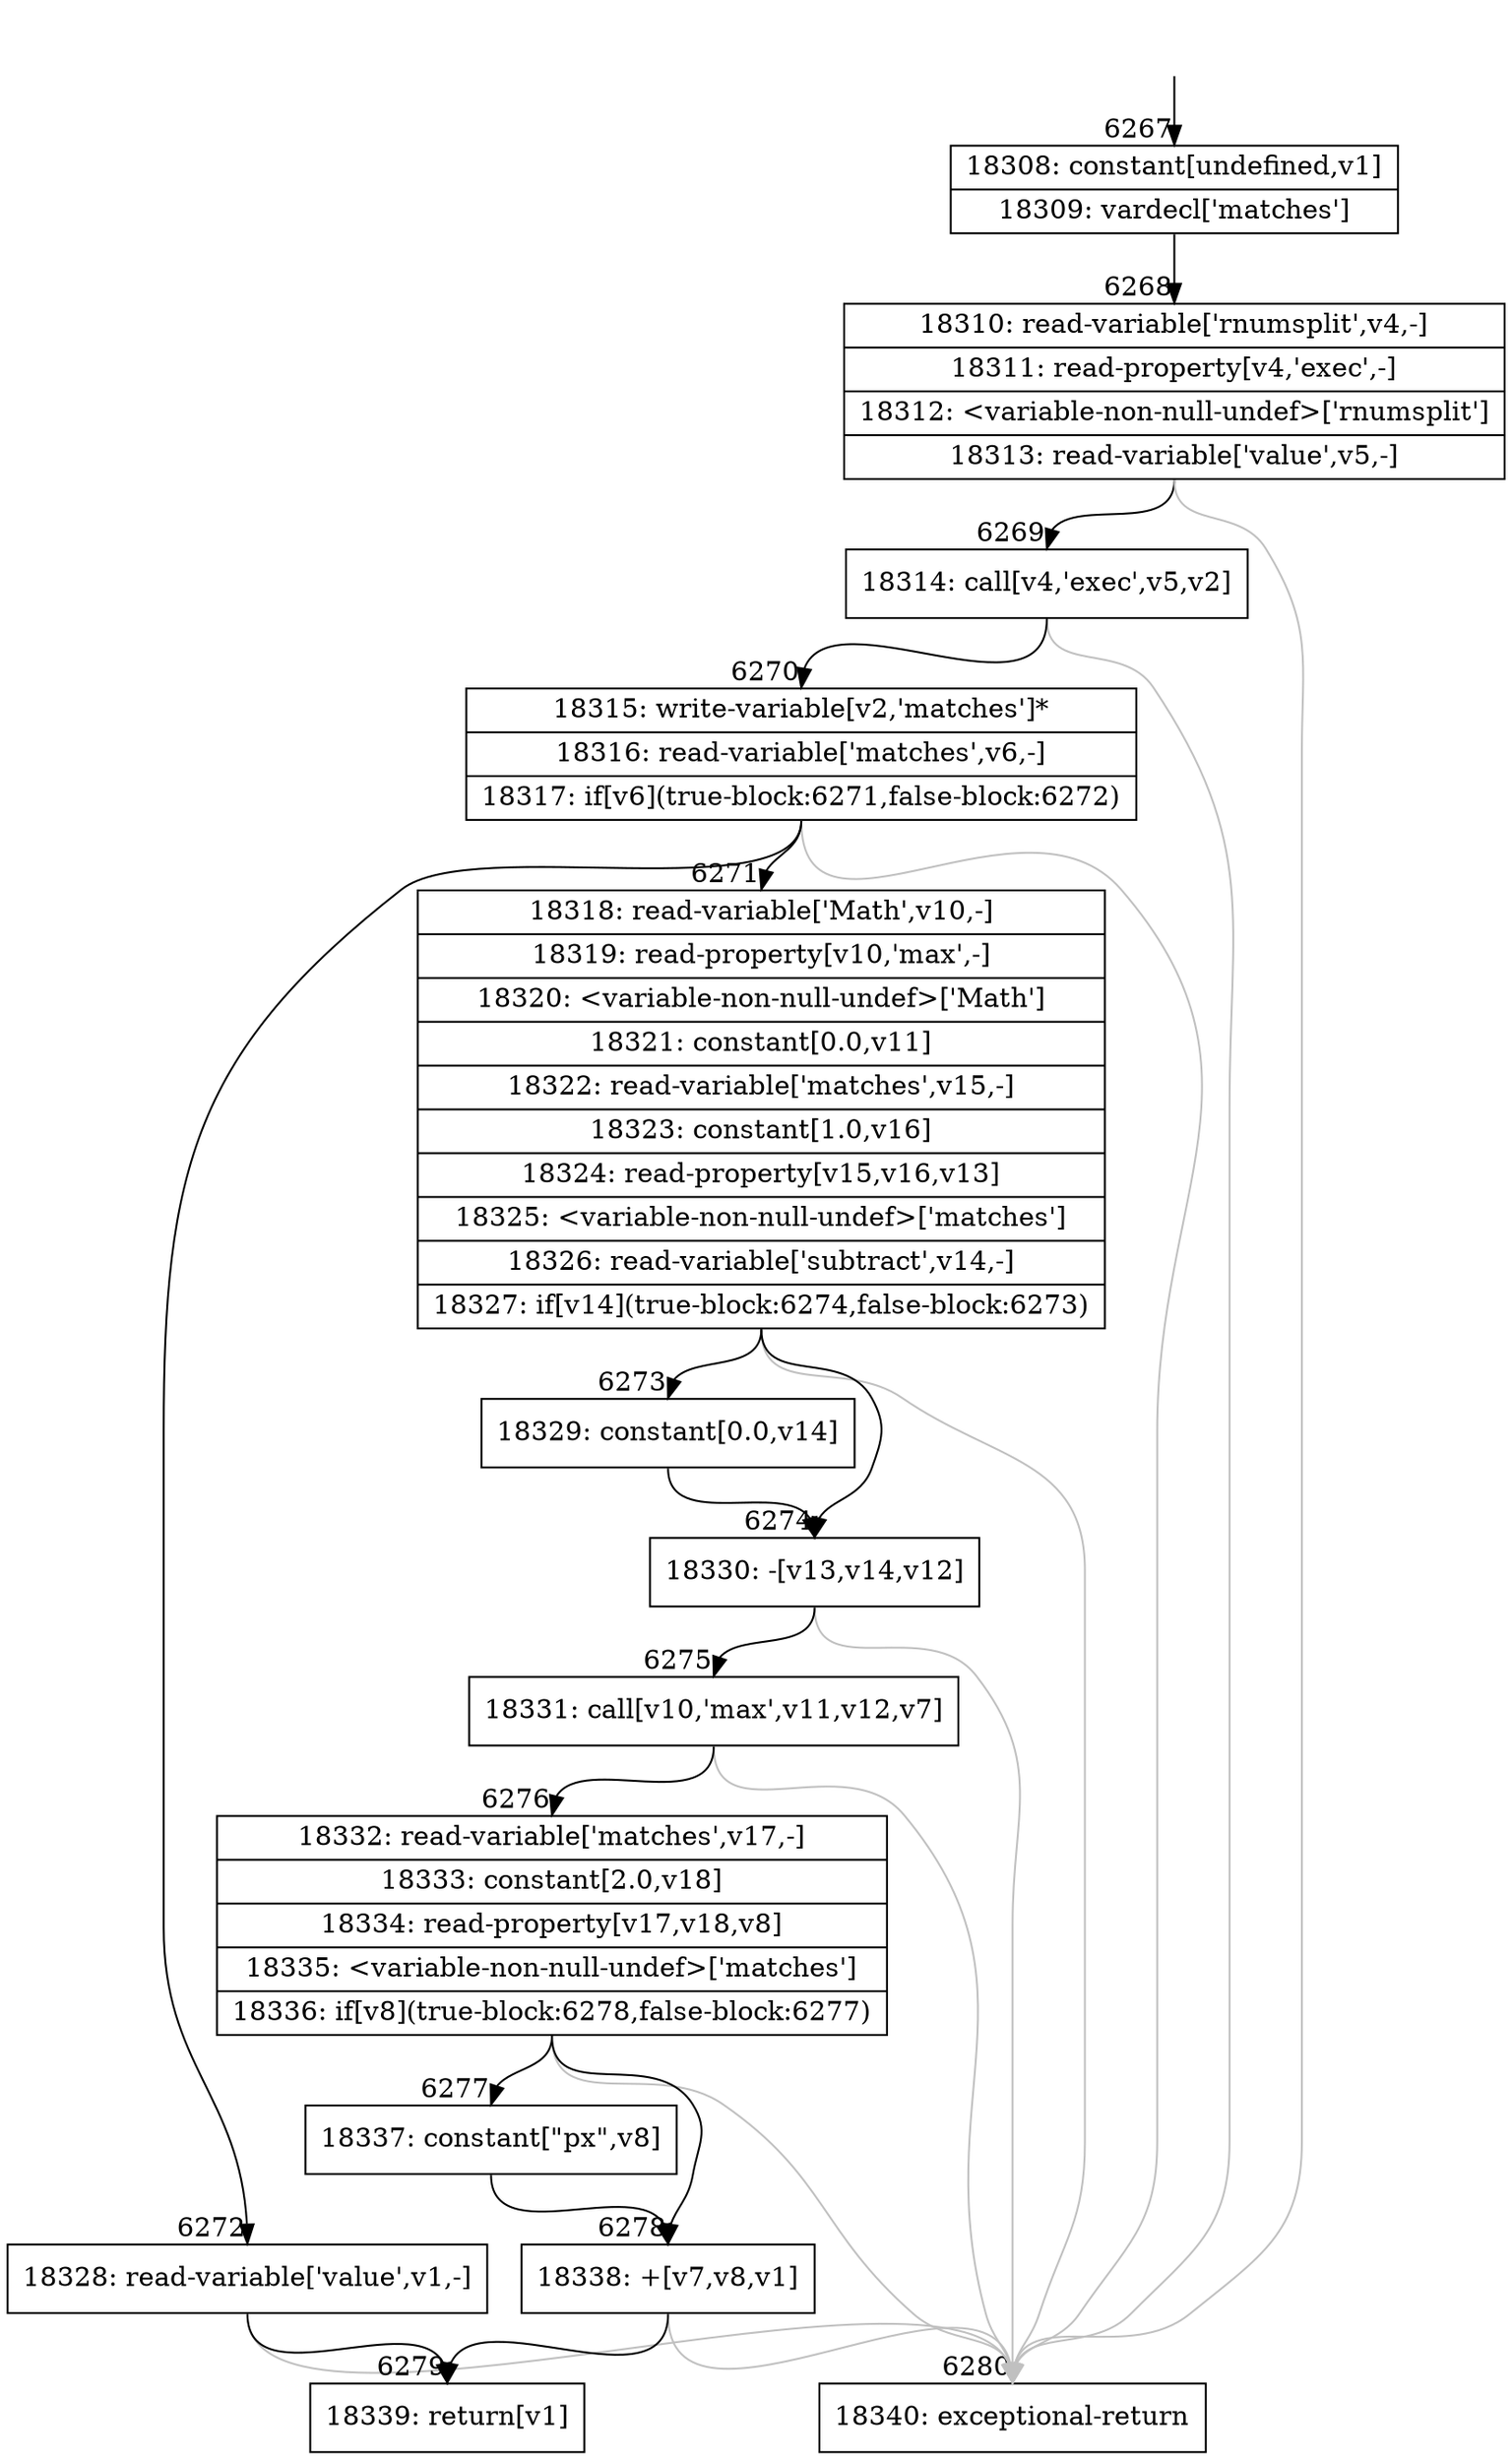 digraph {
rankdir="TD"
BB_entry406[shape=none,label=""];
BB_entry406 -> BB6267 [tailport=s, headport=n, headlabel="    6267"]
BB6267 [shape=record label="{18308: constant[undefined,v1]|18309: vardecl['matches']}" ] 
BB6267 -> BB6268 [tailport=s, headport=n, headlabel="      6268"]
BB6268 [shape=record label="{18310: read-variable['rnumsplit',v4,-]|18311: read-property[v4,'exec',-]|18312: \<variable-non-null-undef\>['rnumsplit']|18313: read-variable['value',v5,-]}" ] 
BB6268 -> BB6269 [tailport=s, headport=n, headlabel="      6269"]
BB6268 -> BB6280 [tailport=s, headport=n, color=gray, headlabel="      6280"]
BB6269 [shape=record label="{18314: call[v4,'exec',v5,v2]}" ] 
BB6269 -> BB6270 [tailport=s, headport=n, headlabel="      6270"]
BB6269 -> BB6280 [tailport=s, headport=n, color=gray]
BB6270 [shape=record label="{18315: write-variable[v2,'matches']*|18316: read-variable['matches',v6,-]|18317: if[v6](true-block:6271,false-block:6272)}" ] 
BB6270 -> BB6271 [tailport=s, headport=n, headlabel="      6271"]
BB6270 -> BB6272 [tailport=s, headport=n, headlabel="      6272"]
BB6270 -> BB6280 [tailport=s, headport=n, color=gray]
BB6271 [shape=record label="{18318: read-variable['Math',v10,-]|18319: read-property[v10,'max',-]|18320: \<variable-non-null-undef\>['Math']|18321: constant[0.0,v11]|18322: read-variable['matches',v15,-]|18323: constant[1.0,v16]|18324: read-property[v15,v16,v13]|18325: \<variable-non-null-undef\>['matches']|18326: read-variable['subtract',v14,-]|18327: if[v14](true-block:6274,false-block:6273)}" ] 
BB6271 -> BB6274 [tailport=s, headport=n, headlabel="      6274"]
BB6271 -> BB6273 [tailport=s, headport=n, headlabel="      6273"]
BB6271 -> BB6280 [tailport=s, headport=n, color=gray]
BB6272 [shape=record label="{18328: read-variable['value',v1,-]}" ] 
BB6272 -> BB6279 [tailport=s, headport=n, headlabel="      6279"]
BB6272 -> BB6280 [tailport=s, headport=n, color=gray]
BB6273 [shape=record label="{18329: constant[0.0,v14]}" ] 
BB6273 -> BB6274 [tailport=s, headport=n]
BB6274 [shape=record label="{18330: -[v13,v14,v12]}" ] 
BB6274 -> BB6275 [tailport=s, headport=n, headlabel="      6275"]
BB6274 -> BB6280 [tailport=s, headport=n, color=gray]
BB6275 [shape=record label="{18331: call[v10,'max',v11,v12,v7]}" ] 
BB6275 -> BB6276 [tailport=s, headport=n, headlabel="      6276"]
BB6275 -> BB6280 [tailport=s, headport=n, color=gray]
BB6276 [shape=record label="{18332: read-variable['matches',v17,-]|18333: constant[2.0,v18]|18334: read-property[v17,v18,v8]|18335: \<variable-non-null-undef\>['matches']|18336: if[v8](true-block:6278,false-block:6277)}" ] 
BB6276 -> BB6278 [tailport=s, headport=n, headlabel="      6278"]
BB6276 -> BB6277 [tailport=s, headport=n, headlabel="      6277"]
BB6276 -> BB6280 [tailport=s, headport=n, color=gray]
BB6277 [shape=record label="{18337: constant[\"px\",v8]}" ] 
BB6277 -> BB6278 [tailport=s, headport=n]
BB6278 [shape=record label="{18338: +[v7,v8,v1]}" ] 
BB6278 -> BB6279 [tailport=s, headport=n]
BB6278 -> BB6280 [tailport=s, headport=n, color=gray]
BB6279 [shape=record label="{18339: return[v1]}" ] 
BB6280 [shape=record label="{18340: exceptional-return}" ] 
}

